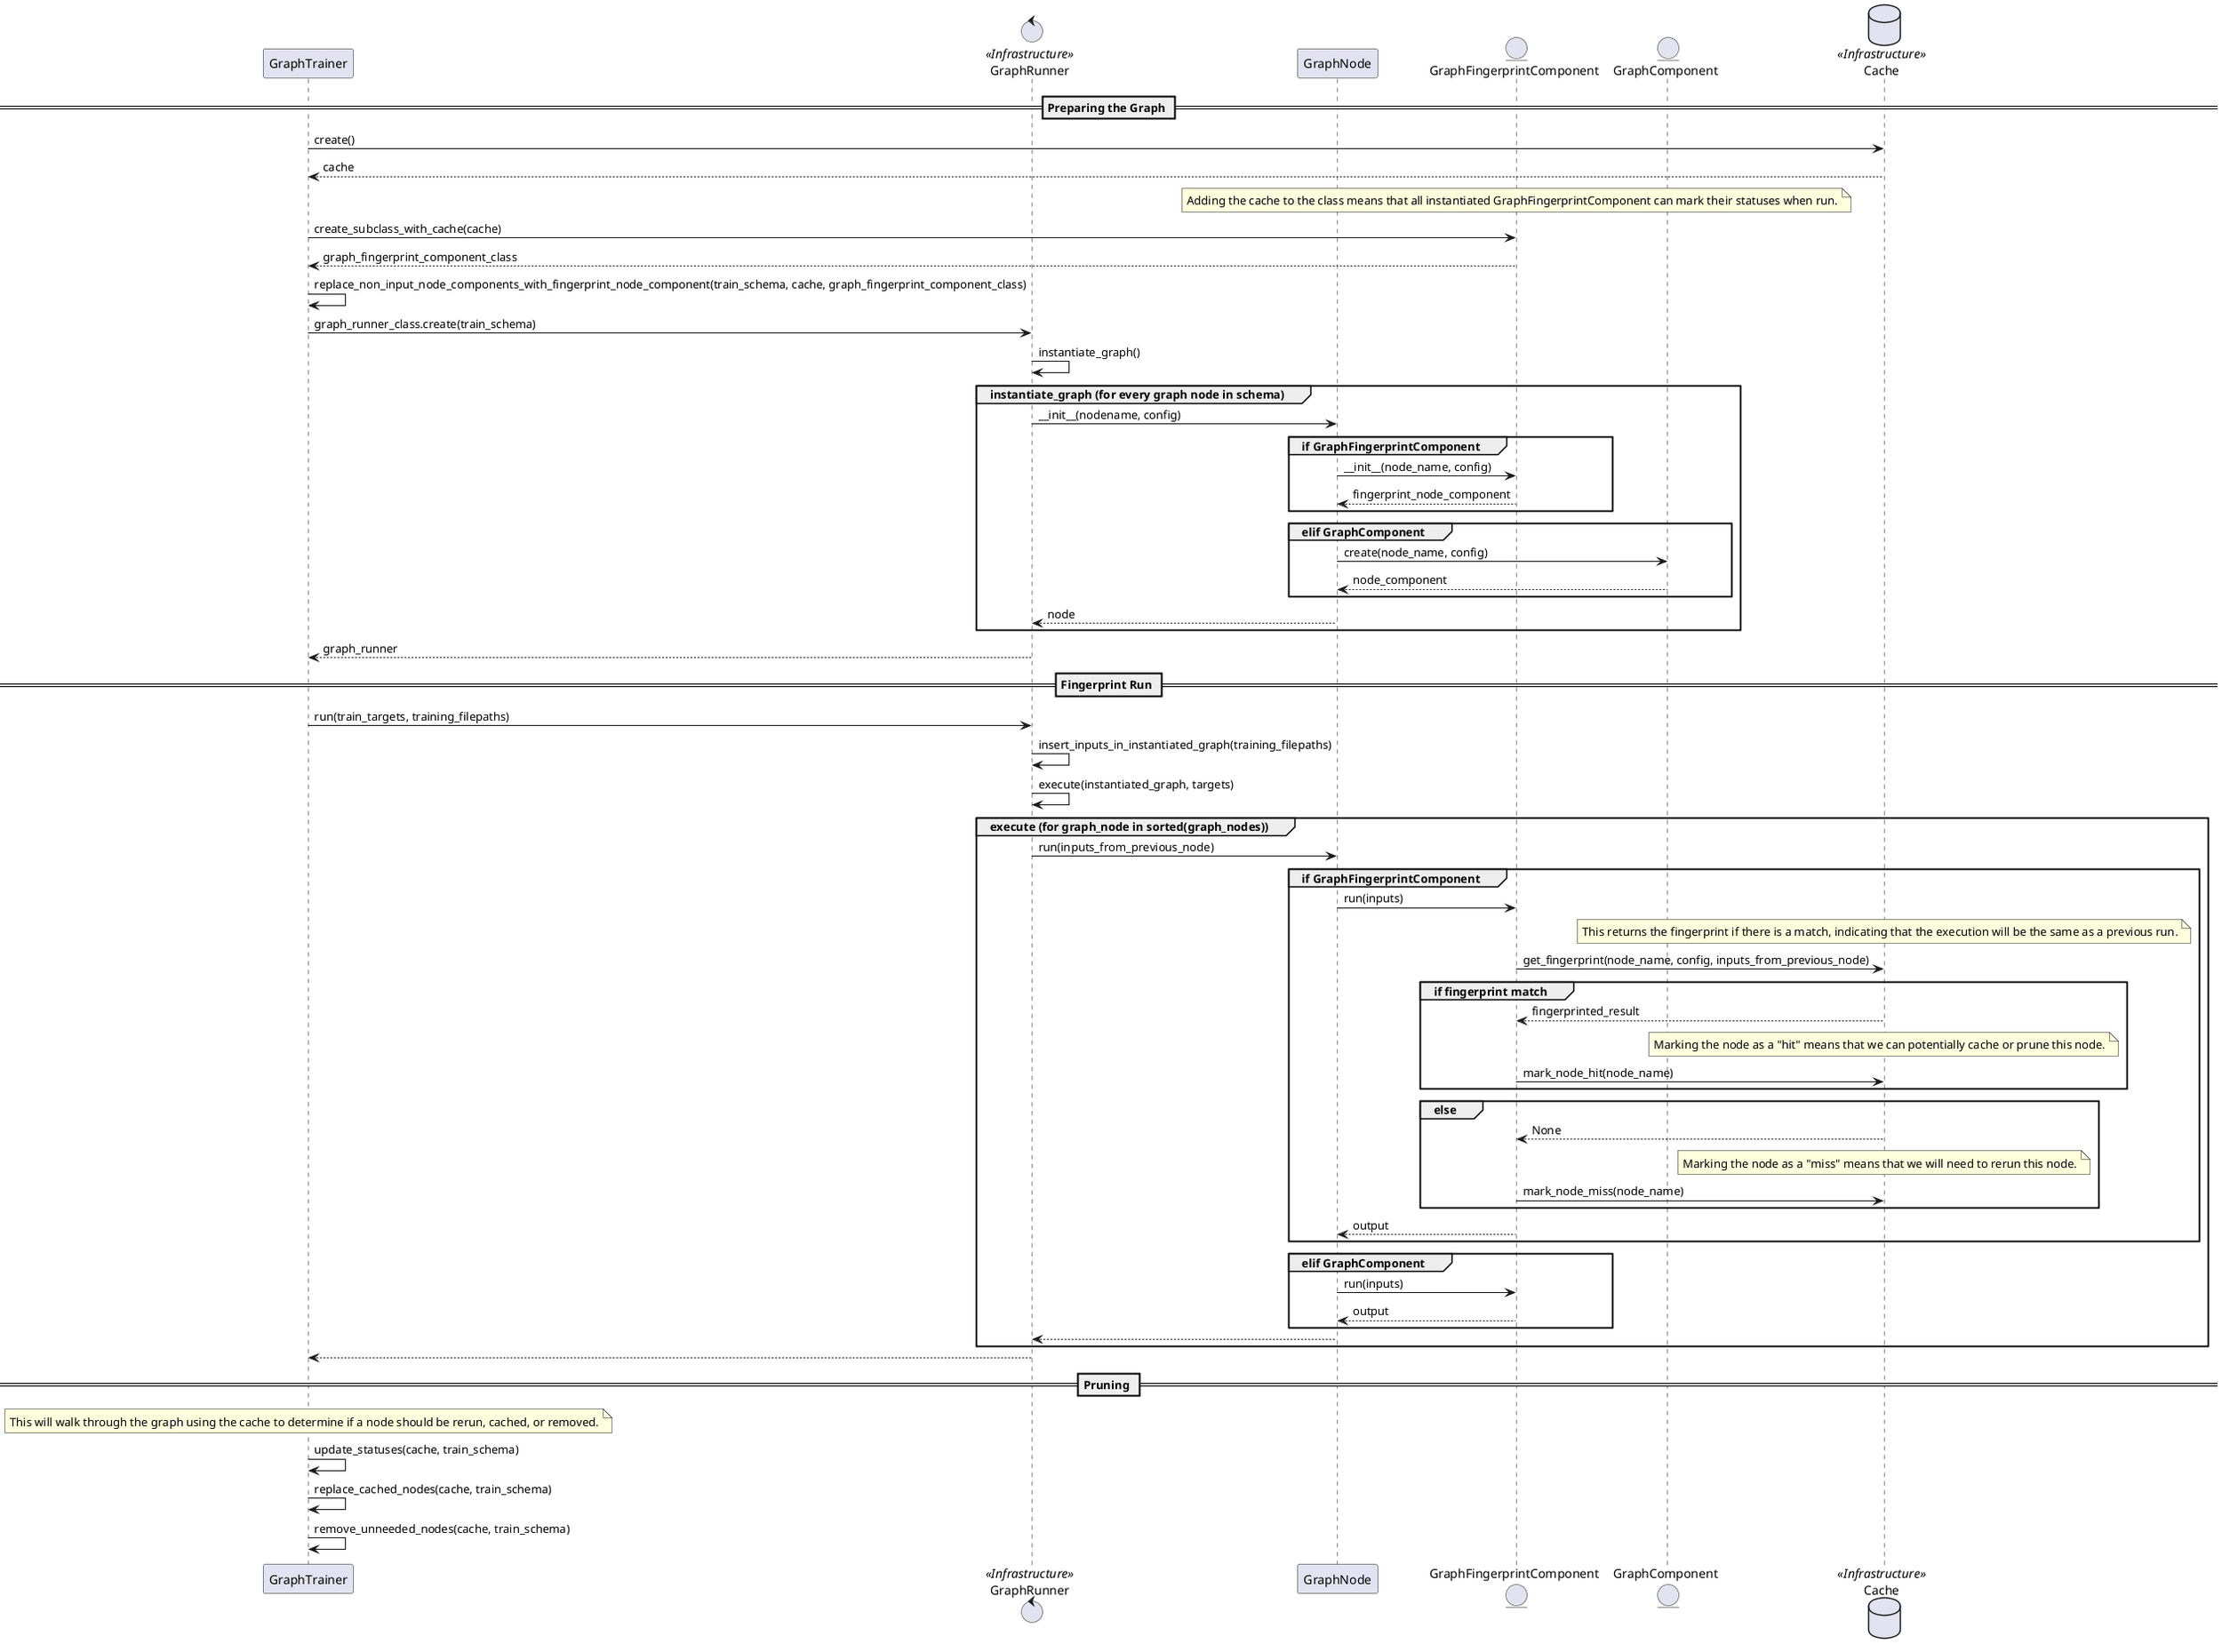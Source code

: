 
@startuml Fingerprint Run and Graph Pruning


'TODO:
'don't add to cache class, create object or dynamic subclass
' create -> init
' storage?

participant GraphTrainer order 3

control GraphRunner <<Infrastructure>> order 5
participant GraphNode order 7
entity GraphFingerprintComponent order 8
entity GraphComponent order 9
database Cache <<Infrastructure>> order 10

== Preparing the Graph ==

GraphTrainer -> Cache: create()
GraphTrainer <-- Cache: cache
note over GraphFingerprintComponent: Adding the cache to the class means that all instantiated GraphFingerprintComponent can mark their statuses when run.
GraphTrainer -> GraphFingerprintComponent: create_subclass_with_cache(cache)
GraphTrainer <-- GraphFingerprintComponent: graph_fingerprint_component_class

GraphTrainer -> GraphTrainer: replace_non_input_node_components_with_fingerprint_node_component(train_schema, cache, graph_fingerprint_component_class)

GraphTrainer -> GraphRunner: graph_runner_class.create(train_schema)

GraphRunner -> GraphRunner: instantiate_graph()

group instantiate_graph (for every graph node in schema)

    GraphRunner -> GraphNode: ~__init__(nodename, config)

    group if GraphFingerprintComponent
        GraphNode -> GraphFingerprintComponent: ~__init__(node_name, config)
        GraphNode <-- GraphFingerprintComponent: fingerprint_node_component
    end
    group elif GraphComponent
        GraphNode -> GraphComponent: create(node_name, config)
        GraphNode <-- GraphComponent: node_component
    end
    GraphRunner <-- GraphNode: node
end


GraphTrainer <-- GraphRunner: graph_runner

== Fingerprint Run ==

GraphTrainer -> GraphRunner: run(train_targets, training_filepaths)

GraphRunner -> GraphRunner: insert_inputs_in_instantiated_graph(training_filepaths)

GraphRunner -> GraphRunner: execute(instantiated_graph, targets)

group execute (for graph_node in sorted(graph_nodes))
    GraphRunner -> GraphNode: run(inputs_from_previous_node)

    'TODO: edge nodes are still GraphComponent
    group if GraphFingerprintComponent
        GraphNode -> GraphFingerprintComponent: run(inputs)
        'TODO: cache using component_name not node_name
        note over Cache: This returns the fingerprint if there is a match, indicating that the execution will be the same as a previous run.
        GraphFingerprintComponent -> Cache: get_fingerprint(node_name, config, inputs_from_previous_node)
        group if fingerprint match
            GraphFingerprintComponent <-- Cache: fingerprinted_result
            note over Cache: Marking the node as a "hit" means that we can potentially cache or prune this node.
            GraphFingerprintComponent -> Cache: mark_node_hit(node_name)
        end
        group else
            GraphFingerprintComponent <-- Cache: None
            note over Cache: Marking the node as a "miss" means that we will need to rerun this node.
            GraphFingerprintComponent -> Cache: mark_node_miss(node_name)
        end
        GraphNode <-- GraphFingerprintComponent: output
    end
    group elif GraphComponent
        GraphNode -> GraphFingerprintComponent: run(inputs)
        GraphNode <-- GraphFingerprintComponent: output
    end
    GraphRunner <-- GraphNode
end

GraphTrainer <-- GraphRunner

== Pruning ==

note over GraphTrainer: This will walk through the graph using the cache to determine if a node should be rerun, cached, or removed.
GraphTrainer -> GraphTrainer: update_statuses(cache, train_schema)
GraphTrainer -> GraphTrainer: replace_cached_nodes(cache, train_schema)
GraphTrainer -> GraphTrainer: remove_unneeded_nodes(cache, train_schema)

@enduml
